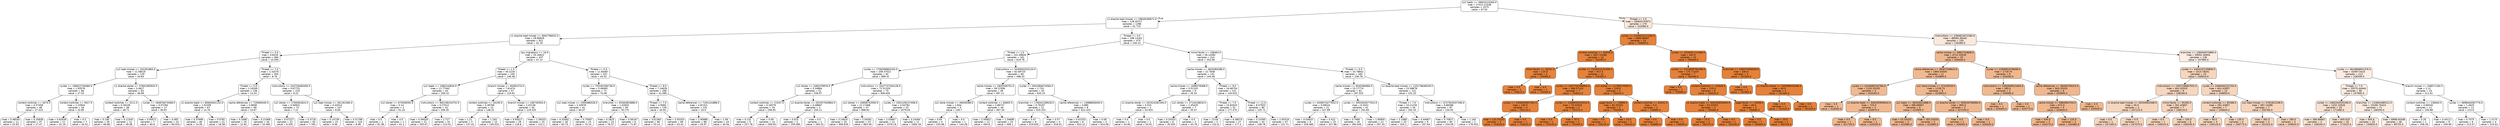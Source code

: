 digraph Tree {
node [shape=box, style="filled, rounded", color="black", fontname=helvetica] ;
edge [fontname=helvetica] ;
0 [label="LLC-loads <= 36810123264.0\nmae = 27412.21538\nsamples = 1575\nvalue = 67.02", fillcolor="#e5813900"] ;
1 [label="L1-dcache-load-misses <= 29649180672.0\nmae = 128.30727\nsamples = 1396\nvalue = 51.715", fillcolor="#e5813900"] ;
0 -> 1 [labeldistance=2.5, labelangle=45, headlabel="True"] ;
2 [label="L1-dcache-load-misses <= 6942796032.0\nmae = 29.66929\nsamples = 921\nvalue = 32.19", fillcolor="#e5813900"] ;
1 -> 2 ;
3 [label="Thread <= 3.0\nmae = 9.8318\nsamples = 484\nvalue = 10.505", fillcolor="#e5813900"] ;
2 -> 3 ;
4 [label="LLC-load-misses <= 202261864.0\nmae = 11.58519\nsamples = 129\nvalue = 34.64", fillcolor="#e5813900"] ;
3 -> 4 ;
5 [label="cycles <= 166622740480.0\nmae = 1.92076\nsamples = 66\nvalue = 27.53", fillcolor="#e5813900"] ;
4 -> 5 ;
6 [label="context-switches <= 4474.5\nmae = 0.57458\nsamples = 48\nvalue = 27.315", fillcolor="#e5813900"] ;
5 -> 6 ;
7 [label="mae = 0.48545\nsamples = 11\nvalue = 25.63", fillcolor="#e5813900"] ;
6 -> 7 ;
8 [label="mae = 0.25838\nsamples = 37\nvalue = 27.47", fillcolor="#e5813900"] ;
6 -> 8 ;
9 [label="context-switches <= 5617.0\nmae = 1.10944\nsamples = 18\nvalue = 32.85", fillcolor="#e5813900"] ;
5 -> 9 ;
10 [label="mae = 0.62636\nsamples = 11\nvalue = 32.19", fillcolor="#e5813900"] ;
9 -> 10 ;
11 [label="mae = 0.3\nsamples = 7\nvalue = 34.51", fillcolor="#e5813900"] ;
9 -> 11 ;
12 [label="L1-dcache-stores <= 37602385920.0\nmae = 3.4627\nsamples = 63\nvalue = 48.99", fillcolor="#e5813900"] ;
4 -> 12 ;
13 [label="context-switches <= 4111.0\nmae = 0.28109\nsamples = 46\nvalue = 48.71", fillcolor="#e5813900"] ;
12 -> 13 ;
14 [label="mae = 0.148\nsamples = 35\nvalue = 48.68", fillcolor="#e5813900"] ;
13 -> 14 ;
15 [label="mae = 0.11545\nsamples = 11\nvalue = 49.38", fillcolor="#e5813900"] ;
13 -> 15 ;
16 [label="cycles <= 184876474368.0\nmae = 0.07294\nsamples = 17\nvalue = 60.87", fillcolor="#e5813900"] ;
12 -> 16 ;
17 [label="mae = 0.00571\nsamples = 7\nvalue = 60.8", fillcolor="#e5813900"] ;
16 -> 17 ;
18 [label="mae = 0.065\nsamples = 10\nvalue = 60.915", fillcolor="#e5813900"] ;
16 -> 18 ;
19 [label="Thread <= 7.0\nmae = 2.32575\nsamples = 355\nvalue = 8.76", fillcolor="#e5813900"] ;
3 -> 19 ;
20 [label="Thread <= 5.0\nmae = 2.18169\nsamples = 136\nvalue = 13.24", fillcolor="#e5813900"] ;
19 -> 20 ;
21 [label="L1-dcache-loads <= 85604401152.0\nmae = 1.52209\nsamples = 67\nvalue = 14.76", fillcolor="#e5813900"] ;
20 -> 21 ;
22 [label="mae = 0.37696\nsamples = 46\nvalue = 14.39", fillcolor="#e5813900"] ;
21 -> 22 ;
23 [label="mae = 0.0781\nsamples = 21\nvalue = 18.58", fillcolor="#e5813900"] ;
21 -> 23 ;
24 [label="cache-references <= 729469440.0\nmae = 0.9658\nsamples = 69\nvalue = 10.67", fillcolor="#e5813900"] ;
20 -> 24 ;
25 [label="mae = 0.1696\nsamples = 25\nvalue = 12.92", fillcolor="#e5813900"] ;
24 -> 25 ;
26 [label="mae = 0.21068\nsamples = 44\nvalue = 10.495", fillcolor="#e5813900"] ;
24 -> 26 ;
27 [label="instructions <= 243726483456.0\nmae = 0.67731\nsamples = 219\nvalue = 8.22", fillcolor="#e5813900"] ;
19 -> 27 ;
28 [label="LLC-stores <= 1783061824.0\nmae = 0.56931\nsamples = 72\nvalue = 7.21", fillcolor="#e5813900"] ;
27 -> 28 ;
29 [label="mae = 0.07227\nsamples = 22\nvalue = 6.335", fillcolor="#e5813900"] ;
28 -> 29 ;
30 [label="mae = 0.3716\nsamples = 50\nvalue = 7.765", fillcolor="#e5813900"] ;
28 -> 30 ;
31 [label="LLC-load-misses <= 261161360.0\nmae = 0.42014\nsamples = 147\nvalue = 8.56", fillcolor="#e5813900"] ;
27 -> 31 ;
32 [label="mae = 0.14739\nsamples = 23\nvalue = 9.46", fillcolor="#e5813900"] ;
31 -> 32 ;
33 [label="mae = 0.31798\nsamples = 124\nvalue = 8.48", fillcolor="#e5813900"] ;
31 -> 33 ;
34 [label="cpu-migrations <= 16.0\nmae = 35.16622\nsamples = 437\nvalue = 47.14", fillcolor="#e5813900"] ;
2 -> 34 ;
35 [label="Thread <= 1.5\nmae = 40.2234\nsamples = 100\nvalue = 146.48", fillcolor="#e5813900"] ;
34 -> 35 ;
36 [label="LLC-loads <= 1083144816.0\nmae = 11.77442\nsamples = 43\nvalue = 206.15", fillcolor="#e5813900"] ;
35 -> 36 ;
37 [label="LLC-stores <= 473506592.0\nmae = 0.14\nsamples = 2\nvalue = 61.24", fillcolor="#e5813900"] ;
36 -> 37 ;
38 [label="mae = 0.0\nsamples = 1\nvalue = 61.38", fillcolor="#e5813900"] ;
37 -> 38 ;
39 [label="mae = 0.0\nsamples = 1\nvalue = 61.1", fillcolor="#e5813900"] ;
37 -> 39 ;
40 [label="instructions <= 992158154752.0\nmae = 5.27512\nsamples = 41\nvalue = 206.35", fillcolor="#e5813900"] ;
36 -> 40 ;
41 [label="mae = 0.39429\nsamples = 21\nvalue = 205.67", fillcolor="#e5813900"] ;
40 -> 41 ;
42 [label="mae = 2.727\nsamples = 20\nvalue = 214.51", fillcolor="#e5813900"] ;
40 -> 42 ;
43 [label="branch-misses <= 60491374.0\nmae = 7.61474\nsamples = 57\nvalue = 119.91", fillcolor="#e5813900"] ;
35 -> 43 ;
44 [label="context-switches <= 24150.5\nmae = 3.38769\nsamples = 13\nvalue = 148.31", fillcolor="#e5813900"] ;
43 -> 44 ;
45 [label="mae = 1.21\nsamples = 3\nvalue = 137.41", fillcolor="#e5813900"] ;
44 -> 45 ;
46 [label="mae = 1.183\nsamples = 10\nvalue = 149.325", fillcolor="#e5813900"] ;
44 -> 46 ;
47 [label="branch-misses <= 146745504.0\nmae = 2.02136\nsamples = 44\nvalue = 119.525", fillcolor="#e5813900"] ;
43 -> 47 ;
48 [label="mae = 0.93517\nsamples = 29\nvalue = 118.8", fillcolor="#e5813900"] ;
47 -> 48 ;
49 [label="mae = 1.39333\nsamples = 15\nvalue = 123.1", fillcolor="#e5813900"] ;
47 -> 49 ;
50 [label="Thread <= 5.0\nmae = 11.60487\nsamples = 337\nvalue = 43.52", fillcolor="#e5813900"] ;
34 -> 50 ;
51 [label="cycles <= 753181556736.0\nmae = 5.46465\nsamples = 71\nvalue = 70.48", fillcolor="#e5813900"] ;
50 -> 51 ;
52 [label="LLC-load-misses <= 1505486528.0\nmae = 2.43976\nsamples = 41\nvalue = 64.07", fillcolor="#e5813900"] ;
51 -> 52 ;
53 [label="mae = 0.32692\nsamples = 26\nvalue = 63.73", fillcolor="#e5813900"] ;
52 -> 53 ;
54 [label="mae = 0.75067\nsamples = 15\nvalue = 70.14", fillcolor="#e5813900"] ;
52 -> 54 ;
55 [label="branches <= 55282853888.0\nmae = 1.42833\nsamples = 30\nvalue = 78.175", fillcolor="#e5813900"] ;
51 -> 55 ;
56 [label="mae = 0.2825\nsamples = 24\nvalue = 78.37", fillcolor="#e5813900"] ;
55 -> 56 ;
57 [label="mae = 0.56167\nsamples = 6\nvalue = 71.87", fillcolor="#e5813900"] ;
55 -> 57 ;
58 [label="Thread <= 9.0\nmae = 7.14628\nsamples = 266\nvalue = 41.085", fillcolor="#e5813900"] ;
50 -> 58 ;
59 [label="Thread <= 7.0\nmae = 4.9583\nsamples = 135\nvalue = 44.93", fillcolor="#e5813900"] ;
58 -> 59 ;
60 [label="mae = 3.61364\nsamples = 66\nvalue = 53.14", fillcolor="#e5813900"] ;
59 -> 60 ;
61 [label="mae = 3.50333\nsamples = 69\nvalue = 43.33", fillcolor="#e5813900"] ;
59 -> 61 ;
62 [label="cache-references <= 7191141888.0\nmae = 4.81321\nsamples = 131\nvalue = 33.0", fillcolor="#e5813900"] ;
58 -> 62 ;
63 [label="mae = 2.95886\nsamples = 88\nvalue = 29.97", fillcolor="#e5813900"] ;
62 -> 63 ;
64 [label="mae = 1.09\nsamples = 43\nvalue = 40.94", fillcolor="#e5813900"] ;
62 -> 64 ;
65 [label="Thread <= 3.0\nmae = 186.13162\nsamples = 475\nvalue = 240.22", fillcolor="#e5813900"] ;
1 -> 65 ;
66 [label="Thread <= 1.5\nmae = 241.09826\nsamples = 161\nvalue = 619.78", fillcolor="#e5813900"] ;
65 -> 66 ;
67 [label="cycles <= 1706306863104.0\nmae = 209.37022\nsamples = 92\nvalue = 899.31", fillcolor="#e5813900"] ;
66 -> 67 ;
68 [label="LLC-stores <= 2482478976.0\nmae = 0.34864\nsamples = 22\nvalue = 258.07", fillcolor="#e5813900"] ;
67 -> 68 ;
69 [label="context-switches <= 21537.5\nmae = 0.16579\nsamples = 19\nvalue = 258.05", fillcolor="#e5813900"] ;
68 -> 69 ;
70 [label="mae = 0.132\nsamples = 5\nvalue = 257.78", fillcolor="#e5813900"] ;
69 -> 70 ;
71 [label="mae = 0.09\nsamples = 14\nvalue = 258.09", fillcolor="#e5813900"] ;
69 -> 71 ;
72 [label="L1-dcache-stores <= 201557540864.0\nmae = 0.48667\nsamples = 3\nvalue = 259.11", fillcolor="#e5813900"] ;
68 -> 72 ;
73 [label="mae = 0.025\nsamples = 2\nvalue = 259.085", fillcolor="#e5813900"] ;
72 -> 73 ;
74 [label="mae = 0.0\nsamples = 1\nvalue = 260.52", fillcolor="#e5813900"] ;
72 -> 74 ;
75 [label="instructions <= 5427737264128.0\nmae = 72.51329\nsamples = 70\nvalue = 906.635", fillcolor="#e5813900"] ;
67 -> 75 ;
76 [label="LLC-stores <= 43658752000.0\nmae = 21.17468\nsamples = 47\nvalue = 898.92", fillcolor="#e5813900"] ;
75 -> 76 ;
77 [label="mae = 3.14625\nsamples = 24\nvalue = 906.635", fillcolor="#e5813900"] ;
76 -> 77 ;
78 [label="mae = 2.04391\nsamples = 23\nvalue = 863.49", fillcolor="#e5813900"] ;
76 -> 78 ;
79 [label="cycles <= 3301109137408.0\nmae = 4.54783\nsamples = 23\nvalue = 1079.04", fillcolor="#e5813900"] ;
75 -> 79 ;
80 [label="mae = 2.03667\nsamples = 12\nvalue = 1076.19", fillcolor="#e5813900"] ;
79 -> 80 ;
81 [label="mae = 3.24364\nsamples = 11\nvalue = 1083.18", fillcolor="#e5813900"] ;
79 -> 81 ;
82 [label="instructions <= 5430504325120.0\nmae = 62.69725\nsamples = 69\nvalue = 498.33", fillcolor="#e5813900"] ;
66 -> 82 ;
83 [label="cache-misses <= 2835346752.0\nmae = 38.12306\nsamples = 49\nvalue = 497.11", fillcolor="#e5813900"] ;
82 -> 83 ;
84 [label="LLC-store-misses <= 49049288.0\nmae = 1.604\nsamples = 5\nvalue = 149.7", fillcolor="#e5813900"] ;
83 -> 84 ;
85 [label="mae = 0.65\nsamples = 4\nvalue = 150.08", fillcolor="#e5813900"] ;
84 -> 85 ;
86 [label="mae = 0.0\nsamples = 1\nvalue = 144.28", fillcolor="#e5813900"] ;
84 -> 86 ;
87 [label="context-switches <= 84655.5\nmae = 2.86727\nsamples = 44\nvalue = 497.34", fillcolor="#e5813900"] ;
83 -> 87 ;
88 [label="mae = 2.56952\nsamples = 21\nvalue = 494.8", fillcolor="#e5813900"] ;
87 -> 88 ;
89 [label="mae = 1.34696\nsamples = 23\nvalue = 499.1", fillcolor="#e5813900"] ;
87 -> 89 ;
90 [label="cycles <= 3301684674560.0\nmae = 1.724\nsamples = 20\nvalue = 620.15", fillcolor="#e5813900"] ;
82 -> 90 ;
91 [label="branches <= 176041238528.0\nmae = 0.76167\nsamples = 12\nvalue = 619.315", fillcolor="#e5813900"] ;
90 -> 91 ;
92 [label="mae = 0.47\nsamples = 8\nvalue = 619.635", fillcolor="#e5813900"] ;
91 -> 92 ;
93 [label="mae = 0.57\nsamples = 4\nvalue = 618.61", fillcolor="#e5813900"] ;
91 -> 93 ;
94 [label="cache-references <= 14988838400.0\nmae = 0.885\nsamples = 8\nvalue = 622.425", fillcolor="#e5813900"] ;
90 -> 94 ;
95 [label="mae = 0.42333\nsamples = 6\nvalue = 622.22", fillcolor="#e5813900"] ;
94 -> 95 ;
96 [label="mae = 0.08\nsamples = 2\nvalue = 624.58", fillcolor="#e5813900"] ;
94 -> 96 ;
97 [label="minor-faults <= 108463.0\nmae = 56.14382\nsamples = 314\nvalue = 203.58", fillcolor="#e5813900"] ;
65 -> 97 ;
98 [label="cache-misses <= 4625084288.0\nmae = 22.7058\nsamples = 131\nvalue = 144.48", fillcolor="#e5813900"] ;
97 -> 98 ;
99 [label="cache-misses <= 1696578368.0\nmae = 5.51333\nsamples = 9\nvalue = 35.34", fillcolor="#e5813900"] ;
98 -> 99 ;
100 [label="L1-dcache-stores <= 201524281344.0\nmae = 0.015\nsamples = 2\nvalue = 54.925", fillcolor="#e5813900"] ;
99 -> 100 ;
101 [label="mae = 0.0\nsamples = 1\nvalue = 54.94", fillcolor="#e5813900"] ;
100 -> 101 ;
102 [label="mae = 0.0\nsamples = 1\nvalue = 54.91", fillcolor="#e5813900"] ;
100 -> 102 ;
103 [label="LLC-stores <= 2714418816.0\nmae = 1.45429\nsamples = 7\nvalue = 35.07", fillcolor="#e5813900"] ;
99 -> 103 ;
104 [label="mae = 0.24333\nsamples = 6\nvalue = 35.055", fillcolor="#e5813900"] ;
103 -> 104 ;
105 [label="mae = 0.0\nsamples = 1\nvalue = 43.79", fillcolor="#e5813900"] ;
103 -> 105 ;
106 [label="Thread <= 9.0\nmae = 16.66754\nsamples = 122\nvalue = 145.615", fillcolor="#e5813900"] ;
98 -> 106 ;
107 [label="Thread <= 7.0\nmae = 15.82625\nsamples = 32\nvalue = 177.475", fillcolor="#e5813900"] ;
106 -> 107 ;
108 [label="mae = 13.64\nsamples = 5\nvalue = 232.6", fillcolor="#e5813900"] ;
107 -> 108 ;
109 [label="mae = 6.38074\nsamples = 27\nvalue = 177.2", fillcolor="#e5813900"] ;
107 -> 109 ;
110 [label="Thread <= 11.0\nmae = 8.07933\nsamples = 90\nvalue = 135.72", fillcolor="#e5813900"] ;
106 -> 110 ;
111 [label="mae = 3.15395\nsamples = 43\nvalue = 148.78", fillcolor="#e5813900"] ;
110 -> 111 ;
112 [label="mae = 2.00319\nsamples = 47\nvalue = 131.71", fillcolor="#e5813900"] ;
110 -> 112 ;
113 [label="Thread <= 5.0\nmae = 33.78842\nsamples = 183\nvalue = 236.78", fillcolor="#e5813900"] ;
97 -> 113 ;
114 [label="cache-misses <= 6545384960.0\nmae = 15.17774\nsamples = 62\nvalue = 297.525", fillcolor="#e5813900"] ;
113 -> 114 ;
115 [label="cycles <= 3436574277632.0\nmae = 0.68524\nsamples = 21\nvalue = 327.89", fillcolor="#e5813900"] ;
114 -> 115 ;
116 [label="mae = 0.54833\nsamples = 6\nvalue = 326.485", fillcolor="#e5813900"] ;
115 -> 116 ;
117 [label="mae = 0.422\nsamples = 15\nvalue = 327.96", fillcolor="#e5813900"] ;
115 -> 117 ;
118 [label="cycles <= 3002504577024.0\nmae = 6.2022\nsamples = 41\nvalue = 291.83", fillcolor="#e5813900"] ;
114 -> 118 ;
119 [label="mae = 0.7995\nsamples = 20\nvalue = 284.045", fillcolor="#e5813900"] ;
118 -> 119 ;
120 [label="mae = 1.95905\nsamples = 21\nvalue = 297.33", fillcolor="#e5813900"] ;
118 -> 120 ;
121 [label="L1-dcache-load-misses <= 125178646528.0\nmae = 15.58678\nsamples = 121\nvalue = 231.32", fillcolor="#e5813900"] ;
113 -> 121 ;
122 [label="Thread <= 7.0\nmae = 10.21235\nsamples = 34\nvalue = 202.33", fillcolor="#e5813900"] ;
121 -> 122 ;
123 [label="mae = 2.1088\nsamples = 25\nvalue = 203.1", fillcolor="#e5813900"] ;
122 -> 123 ;
124 [label="mae = 4.44667\nsamples = 9\nvalue = 167.64", fillcolor="#e5813900"] ;
122 -> 124 ;
125 [label="instructions <= 6727633207296.0\nmae = 6.86586\nsamples = 87\nvalue = 234.05", fillcolor="#e5813900"] ;
121 -> 125 ;
126 [label="mae = 5.70871\nsamples = 85\nvalue = 234.09", fillcolor="#e5813900"] ;
125 -> 126 ;
127 [label="mae = 1.165\nsamples = 2\nvalue = 178.025", fillcolor="#e5813900"] ;
125 -> 127 ;
128 [label="Thread <= 1.5\nmae = 160643.97872\nsamples = 179\nvalue = 132060.0", fillcolor="#e581392c"] ;
0 -> 128 [labeldistance=2.5, labelangle=-45, headlabel="False"] ;
129 [label="cycles <= 2318424211456.0\nmae = 2966.66667\nsamples = 24\nvalue = 756650.0", fillcolor="#e58139fd"] ;
128 -> 129 ;
130 [label="context-switches <= 62830.0\nmae = 1627.14286\nsamples = 14\nvalue = 755295.0", fillcolor="#e58139fd"] ;
129 -> 130 ;
131 [label="minor-faults <= 18151.0\nmae = 125.0\nsamples = 2\nvalue = 749485.0", fillcolor="#e58139fb"] ;
130 -> 131 ;
132 [label="mae = 0.0\nsamples = 1\nvalue = 749610.0", fillcolor="#e58139fb"] ;
131 -> 132 ;
133 [label="mae = 0.0\nsamples = 1\nvalue = 749360.0", fillcolor="#e58139fb"] ;
131 -> 133 ;
134 [label="cycles <= 2310314131456.0\nmae = 917.5\nsamples = 12\nvalue = 755405.0", fillcolor="#e58139fd"] ;
130 -> 134 ;
135 [label="cycles <= 2307704356864.0\nmae = 568.57143\nsamples = 7\nvalue = 754610.0", fillcolor="#e58139fd"] ;
134 -> 135 ;
136 [label="cycles <= 2306350907392.0\nmae = 240.0\nsamples = 4\nvalue = 754110.0", fillcolor="#e58139fc"] ;
135 -> 136 ;
137 [label="mae = 123.33333\nsamples = 3\nvalue = 754020.0", fillcolor="#e58139fc"] ;
136 -> 137 ;
138 [label="mae = 0.0\nsamples = 1\nvalue = 754610.0", fillcolor="#e58139fd"] ;
136 -> 138 ;
139 [label="cycles <= 2308935254016.0\nmae = 73.33333\nsamples = 3\nvalue = 755370.0", fillcolor="#e58139fd"] ;
135 -> 139 ;
140 [label="mae = 0.0\nsamples = 1\nvalue = 755220.0", fillcolor="#e58139fd"] ;
139 -> 140 ;
141 [label="mae = 35.0\nsamples = 2\nvalue = 755405.0", fillcolor="#e58139fd"] ;
139 -> 141 ;
142 [label="LLC-stores <= 11789570560.0\nmae = 228.0\nsamples = 5\nvalue = 756420.0", fillcolor="#e58139fd"] ;
134 -> 142 ;
143 [label="page-faults <= 19689.0\nmae = 63.33333\nsamples = 3\nvalue = 756400.0", fillcolor="#e58139fd"] ;
142 -> 143 ;
144 [label="mae = 0.0\nsamples = 1\nvalue = 756230.0", fillcolor="#e58139fd"] ;
143 -> 144 ;
145 [label="mae = 10.0\nsamples = 2\nvalue = 756410.0", fillcolor="#e58139fd"] ;
143 -> 145 ;
146 [label="context-switches <= 63441.5\nmae = 5.0\nsamples = 2\nvalue = 756885.0", fillcolor="#e58139fd"] ;
142 -> 146 ;
147 [label="mae = 0.0\nsamples = 1\nvalue = 756880.0", fillcolor="#e58139fd"] ;
146 -> 147 ;
148 [label="mae = 0.0\nsamples = 1\nvalue = 756890.0", fillcolor="#e58139fd"] ;
146 -> 148 ;
149 [label="cycles <= 2326301114368.0\nmae = 442.0\nsamples = 10\nvalue = 760640.0", fillcolor="#e58139ff"] ;
129 -> 149 ;
150 [label="cycles <= 2323808780288.0\nmae = 175.71429\nsamples = 7\nvalue = 760490.0", fillcolor="#e58139ff"] ;
149 -> 150 ;
151 [label="mae = 0.0\nsamples = 1\nvalue = 759980.0", fillcolor="#e58139fe"] ;
150 -> 151 ;
152 [label="context-switches <= 63506.5\nmae = 120.0\nsamples = 6\nvalue = 760545.0", fillcolor="#e58139ff"] ;
150 -> 152 ;
153 [label="L1-dcache-loads <= 946185830400.0\nmae = 53.33333\nsamples = 3\nvalue = 760460.0", fillcolor="#e58139fe"] ;
152 -> 153 ;
154 [label="mae = 15.0\nsamples = 2\nvalue = 760475.0", fillcolor="#e58139ff"] ;
153 -> 154 ;
155 [label="mae = 0.0\nsamples = 1\nvalue = 760330.0", fillcolor="#e58139fe"] ;
153 -> 155 ;
156 [label="page-faults <= 19408.0\nmae = 40.0\nsamples = 3\nvalue = 760680.0", fillcolor="#e58139ff"] ;
152 -> 156 ;
157 [label="mae = 0.0\nsamples = 1\nvalue = 760600.0", fillcolor="#e58139ff"] ;
156 -> 157 ;
158 [label="mae = 20.0\nsamples = 2\nvalue = 760700.0", fillcolor="#e58139ff"] ;
156 -> 158 ;
159 [label="branches <= 106072956928.0\nmae = 180.0\nsamples = 3\nvalue = 761500.0", fillcolor="#e58139ff"] ;
149 -> 159 ;
160 [label="mae = 0.0\nsamples = 1\nvalue = 761960.0", fillcolor="#e58139ff"] ;
159 -> 160 ;
161 [label="L1-dcache-stores <= 505096634368.0\nmae = 40.0\nsamples = 2\nvalue = 761460.0", fillcolor="#e58139ff"] ;
159 -> 161 ;
162 [label="mae = 0.0\nsamples = 1\nvalue = 761420.0", fillcolor="#e58139ff"] ;
161 -> 162 ;
163 [label="mae = 0.0\nsamples = 1\nvalue = 761500.0", fillcolor="#e58139ff"] ;
161 -> 163 ;
164 [label="instructions <= 2394822672384.0\nmae = 88583.30445\nsamples = 155\nvalue = 130280.0", fillcolor="#e581392c"] ;
128 -> 164 ;
165 [label="cache-misses <= 5862743808.0\nmae = 4712.10526\nsamples = 19\nvalue = 426440.0", fillcolor="#e581398f"] ;
164 -> 165 ;
166 [label="cache-references <= 38367258624.0\nmae = 1864.54545\nsamples = 11\nvalue = 423890.0", fillcolor="#e581398e"] ;
165 -> 166 ;
167 [label="cycles <= 2244099702784.0\nmae = 1133.33333\nsamples = 3\nvalue = 420250.0", fillcolor="#e581398d"] ;
166 -> 167 ;
168 [label="mae = 0.0\nsamples = 1\nvalue = 418300.0", fillcolor="#e581398c"] ;
167 -> 168 ;
169 [label="L1-dcache-loads <= 946355994624.0\nmae = 725.0\nsamples = 2\nvalue = 420975.0", fillcolor="#e581398d"] ;
167 -> 169 ;
170 [label="mae = 0.0\nsamples = 1\nvalue = 421700.0", fillcolor="#e581398d"] ;
169 -> 170 ;
171 [label="mae = 0.0\nsamples = 1\nvalue = 420250.0", fillcolor="#e581398d"] ;
169 -> 171 ;
172 [label="LLC-store-misses <= 57418528.0\nmae = 1128.75\nsamples = 8\nvalue = 423950.0", fillcolor="#e581398e"] ;
166 -> 172 ;
173 [label="LLC-loads <= 38163621888.0\nmae = 396.66667\nsamples = 6\nvalue = 423905.0", fillcolor="#e581398e"] ;
172 -> 173 ;
174 [label="mae = 53.33333\nsamples = 3\nvalue = 423980.0", fillcolor="#e581398e"] ;
173 -> 174 ;
175 [label="mae = 353.33333\nsamples = 3\nvalue = 422880.0", fillcolor="#e581398e"] ;
173 -> 175 ;
176 [label="L1-dcache-stores <= 505034768384.0\nmae = 805.0\nsamples = 2\nvalue = 427245.0", fillcolor="#e581398f"] ;
172 -> 176 ;
177 [label="mae = 0.0\nsamples = 1\nvalue = 428050.0", fillcolor="#e581398f"] ;
176 -> 177 ;
178 [label="mae = 0.0\nsamples = 1\nvalue = 426440.0", fillcolor="#e581398f"] ;
176 -> 178 ;
179 [label="cycles <= 2285691076608.0\nmae = 1718.75\nsamples = 8\nvalue = 433450.0", fillcolor="#e5813991"] ;
165 -> 179 ;
180 [label="instructions <= 2392609521664.0\nmae = 185.0\nsamples = 2\nvalue = 429585.0", fillcolor="#e5813990"] ;
179 -> 180 ;
181 [label="mae = 0.0\nsamples = 1\nvalue = 429400.0", fillcolor="#e5813990"] ;
180 -> 181 ;
182 [label="mae = 0.0\nsamples = 1\nvalue = 429770.0", fillcolor="#e5813990"] ;
180 -> 182 ;
183 [label="cache-references <= 38456756224.0\nmae = 943.33333\nsamples = 6\nvalue = 433995.0", fillcolor="#e5813991"] ;
179 -> 183 ;
184 [label="cache-misses <= 5884904704.0\nmae = 672.0\nsamples = 5\nvalue = 433630.0", fillcolor="#e5813991"] ;
183 -> 184 ;
185 [label="mae = 430.0\nsamples = 3\nvalue = 433270.0", fillcolor="#e5813991"] ;
184 -> 185 ;
186 [label="mae = 125.0\nsamples = 2\nvalue = 434485.0", fillcolor="#e5813991"] ;
184 -> 186 ;
187 [label="mae = 0.0\nsamples = 1\nvalue = 435930.0", fillcolor="#e5813992"] ;
183 -> 187 ;
188 [label="branches <= 108494970880.0\nmae = 59052.36904\nsamples = 136\nvalue = 107995.0", fillcolor="#e5813924"] ;
164 -> 188 ;
189 [label="cycles <= 2454197239808.0\nmae = 1014.78261\nsamples = 23\nvalue = 249410.0", fillcolor="#e5813953"] ;
188 -> 189 ;
190 [label="instructions <= 2397236887552.0\nmae = 443.33333\nsamples = 9\nvalue = 248180.0", fillcolor="#e5813953"] ;
189 -> 190 ;
191 [label="L1-dcache-load-misses <= 40334061568.0\nmae = 45.0\nsamples = 2\nvalue = 247115.0", fillcolor="#e5813953"] ;
190 -> 191 ;
192 [label="mae = 0.0\nsamples = 1\nvalue = 247160.0", fillcolor="#e5813953"] ;
191 -> 192 ;
193 [label="mae = 0.0\nsamples = 1\nvalue = 247070.0", fillcolor="#e5813953"] ;
191 -> 193 ;
194 [label="minor-faults <= 55390.0\nmae = 261.42857\nsamples = 7\nvalue = 248210.0", fillcolor="#e5813953"] ;
190 -> 194 ;
195 [label="mae = 0.0\nsamples = 1\nvalue = 249410.0", fillcolor="#e5813953"] ;
194 -> 195 ;
196 [label="mae = 105.0\nsamples = 6\nvalue = 248195.0", fillcolor="#e5813953"] ;
194 -> 196 ;
197 [label="cycles <= 2466494152704.0\nmae = 641.42857\nsamples = 14\nvalue = 249850.0", fillcolor="#e5813954"] ;
189 -> 197 ;
198 [label="context-switches <= 85388.5\nmae = 281.42857\nsamples = 7\nvalue = 249600.0", fillcolor="#e5813954"] ;
197 -> 198 ;
199 [label="mae = 90.0\nsamples = 3\nvalue = 249120.0", fillcolor="#e5813953"] ;
198 -> 199 ;
200 [label="mae = 135.0\nsamples = 4\nvalue = 249775.0", fillcolor="#e5813954"] ;
198 -> 200 ;
201 [label="LLC-load-misses <= 5781822208.0\nmae = 587.14286\nsamples = 7\nvalue = 250760.0", fillcolor="#e5813954"] ;
197 -> 201 ;
202 [label="mae = 362.5\nsamples = 4\nvalue = 251025.0", fillcolor="#e5813954"] ;
201 -> 202 ;
203 [label="mae = 280.0\nsamples = 3\nvalue = 249820.0", fillcolor="#e5813954"] ;
201 -> 203 ;
204 [label="cycles <= 4643868901376.0\nmae = 42097.5415\nsamples = 113\nvalue = 106330.0", fillcolor="#e5813924"] ;
188 -> 204 ;
205 [label="Thread <= 7.0\nmae = 25575.44444\nsamples = 90\nvalue = 107995.0", fillcolor="#e5813924"] ;
204 -> 205 ;
206 [label="cycles <= 2465204535296.0\nmae = 1232.10526\nsamples = 19\nvalue = 171480.0", fillcolor="#e5813939"] ;
205 -> 206 ;
207 [label="mae = 366.66667\nsamples = 3\nvalue = 168200.0", fillcolor="#e5813938"] ;
206 -> 207 ;
208 [label="mae = 845.625\nsamples = 16\nvalue = 172025.0", fillcolor="#e581393a"] ;
206 -> 208 ;
209 [label="branches <= 110604480512.0\nmae = 15180.70423\nsamples = 71\nvalue = 106550.0", fillcolor="#e5813924"] ;
205 -> 209 ;
210 [label="mae = 955.6\nsamples = 25\nvalue = 130820.0", fillcolor="#e581392c"] ;
209 -> 210 ;
211 [label="mae = 8998.04348\nsamples = 46\nvalue = 89755.0", fillcolor="#e581391e"] ;
209 -> 211 ;
212 [label="branch-misses <= 448071184.0\nmae = 2.12\nsamples = 23\nvalue = 211.61", fillcolor="#e5813900"] ;
204 -> 212 ;
213 [label="context-switches <= 236640.5\nmae = 0.66545\nsamples = 11\nvalue = 209.88", fillcolor="#e5813900"] ;
212 -> 213 ;
214 [label="mae = 0.26\nsamples = 2\nvalue = 208.26", fillcolor="#e5813900"] ;
213 -> 214 ;
215 [label="mae = 0.44111\nsamples = 9\nvalue = 209.99", fillcolor="#e5813900"] ;
213 -> 215 ;
216 [label="cycles <= 6898464587776.0\nmae = 1.4625\nsamples = 12\nvalue = 213.6", fillcolor="#e5813900"] ;
212 -> 216 ;
217 [label="mae = 0.7075\nsamples = 8\nvalue = 213.07", fillcolor="#e5813900"] ;
216 -> 217 ;
218 [label="mae = 1.3175\nsamples = 4\nvalue = 215.61", fillcolor="#e5813900"] ;
216 -> 218 ;
}